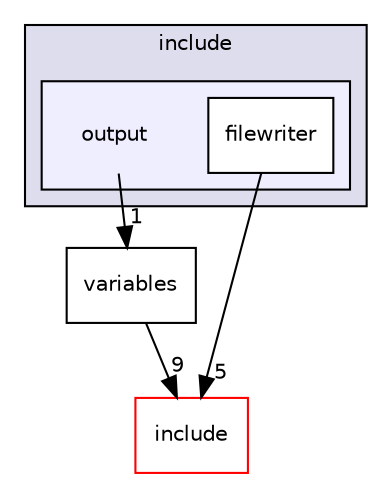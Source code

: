 digraph "/home/boyd/Scrivania/Thesis/SU2/SU2_CFD/include/output" {
  compound=true
  node [ fontsize="10", fontname="Helvetica"];
  edge [ labelfontsize="10", labelfontname="Helvetica"];
  subgraph clusterdir_3b735dd5547717c34264cbbbba892a8a {
    graph [ bgcolor="#ddddee", pencolor="black", label="include" fontname="Helvetica", fontsize="10", URL="dir_3b735dd5547717c34264cbbbba892a8a.html"]
  subgraph clusterdir_d8beb746e2226fd5f8de32cb0a6789ef {
    graph [ bgcolor="#eeeeff", pencolor="black", label="" URL="dir_d8beb746e2226fd5f8de32cb0a6789ef.html"];
    dir_d8beb746e2226fd5f8de32cb0a6789ef [shape=plaintext label="output"];
    dir_2b10a3597e75b6fe917f54e26b31b81e [shape=box label="filewriter" color="black" fillcolor="white" style="filled" URL="dir_2b10a3597e75b6fe917f54e26b31b81e.html"];
  }
  }
  dir_92cb2900980f09bf257878861626e98f [shape=box label="include" fillcolor="white" style="filled" color="red" URL="dir_92cb2900980f09bf257878861626e98f.html"];
  dir_cd97905733ce0fa50fa6753859500eaa [shape=box label="variables" URL="dir_cd97905733ce0fa50fa6753859500eaa.html"];
  dir_cd97905733ce0fa50fa6753859500eaa->dir_92cb2900980f09bf257878861626e98f [headlabel="9", labeldistance=1.5 headhref="dir_000026_000000.html"];
  dir_d8beb746e2226fd5f8de32cb0a6789ef->dir_cd97905733ce0fa50fa6753859500eaa [headlabel="1", labeldistance=1.5 headhref="dir_000023_000026.html"];
  dir_2b10a3597e75b6fe917f54e26b31b81e->dir_92cb2900980f09bf257878861626e98f [headlabel="5", labeldistance=1.5 headhref="dir_000024_000000.html"];
}
